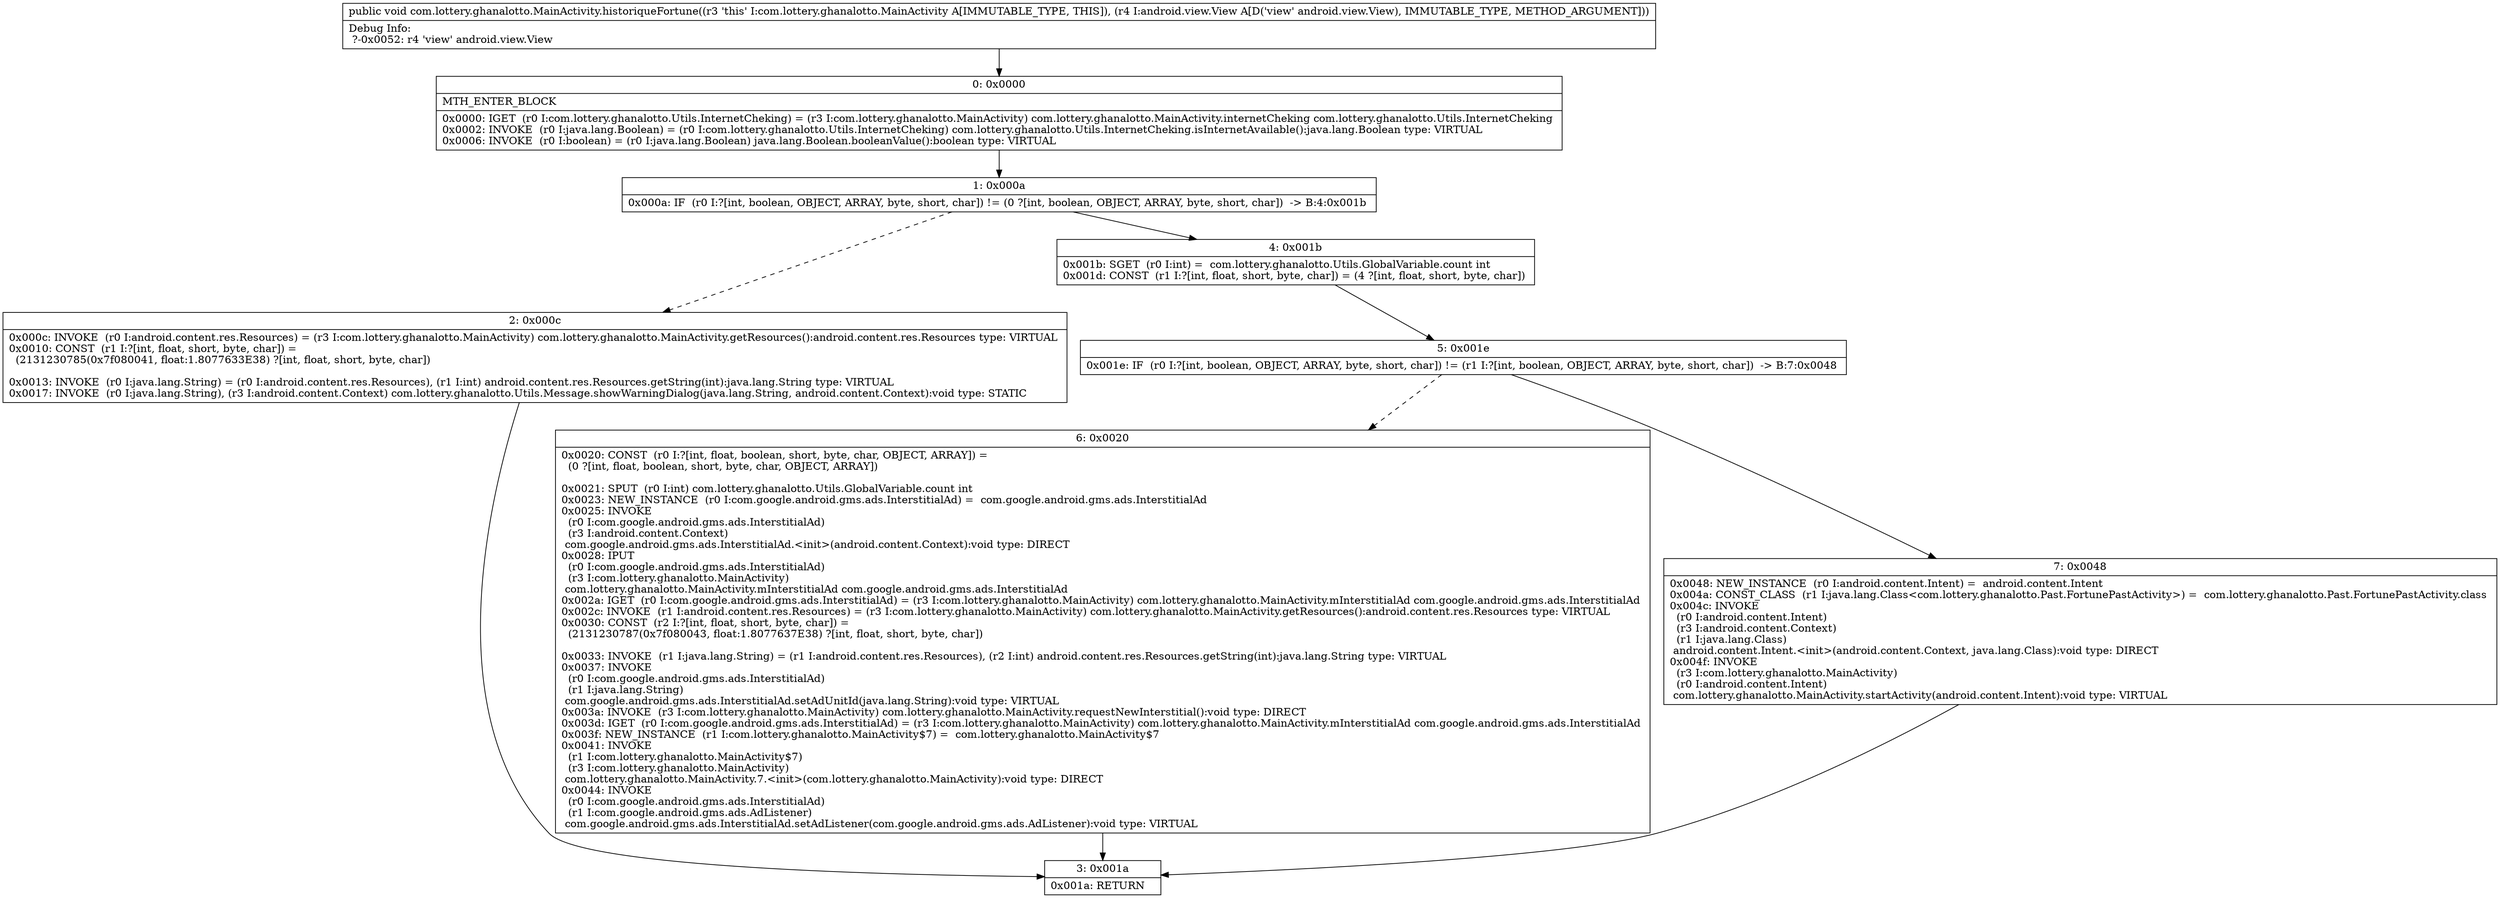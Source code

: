 digraph "CFG forcom.lottery.ghanalotto.MainActivity.historiqueFortune(Landroid\/view\/View;)V" {
Node_0 [shape=record,label="{0\:\ 0x0000|MTH_ENTER_BLOCK\l|0x0000: IGET  (r0 I:com.lottery.ghanalotto.Utils.InternetCheking) = (r3 I:com.lottery.ghanalotto.MainActivity) com.lottery.ghanalotto.MainActivity.internetCheking com.lottery.ghanalotto.Utils.InternetCheking \l0x0002: INVOKE  (r0 I:java.lang.Boolean) = (r0 I:com.lottery.ghanalotto.Utils.InternetCheking) com.lottery.ghanalotto.Utils.InternetCheking.isInternetAvailable():java.lang.Boolean type: VIRTUAL \l0x0006: INVOKE  (r0 I:boolean) = (r0 I:java.lang.Boolean) java.lang.Boolean.booleanValue():boolean type: VIRTUAL \l}"];
Node_1 [shape=record,label="{1\:\ 0x000a|0x000a: IF  (r0 I:?[int, boolean, OBJECT, ARRAY, byte, short, char]) != (0 ?[int, boolean, OBJECT, ARRAY, byte, short, char])  \-\> B:4:0x001b \l}"];
Node_2 [shape=record,label="{2\:\ 0x000c|0x000c: INVOKE  (r0 I:android.content.res.Resources) = (r3 I:com.lottery.ghanalotto.MainActivity) com.lottery.ghanalotto.MainActivity.getResources():android.content.res.Resources type: VIRTUAL \l0x0010: CONST  (r1 I:?[int, float, short, byte, char]) = \l  (2131230785(0x7f080041, float:1.8077633E38) ?[int, float, short, byte, char])\l \l0x0013: INVOKE  (r0 I:java.lang.String) = (r0 I:android.content.res.Resources), (r1 I:int) android.content.res.Resources.getString(int):java.lang.String type: VIRTUAL \l0x0017: INVOKE  (r0 I:java.lang.String), (r3 I:android.content.Context) com.lottery.ghanalotto.Utils.Message.showWarningDialog(java.lang.String, android.content.Context):void type: STATIC \l}"];
Node_3 [shape=record,label="{3\:\ 0x001a|0x001a: RETURN   \l}"];
Node_4 [shape=record,label="{4\:\ 0x001b|0x001b: SGET  (r0 I:int) =  com.lottery.ghanalotto.Utils.GlobalVariable.count int \l0x001d: CONST  (r1 I:?[int, float, short, byte, char]) = (4 ?[int, float, short, byte, char]) \l}"];
Node_5 [shape=record,label="{5\:\ 0x001e|0x001e: IF  (r0 I:?[int, boolean, OBJECT, ARRAY, byte, short, char]) != (r1 I:?[int, boolean, OBJECT, ARRAY, byte, short, char])  \-\> B:7:0x0048 \l}"];
Node_6 [shape=record,label="{6\:\ 0x0020|0x0020: CONST  (r0 I:?[int, float, boolean, short, byte, char, OBJECT, ARRAY]) = \l  (0 ?[int, float, boolean, short, byte, char, OBJECT, ARRAY])\l \l0x0021: SPUT  (r0 I:int) com.lottery.ghanalotto.Utils.GlobalVariable.count int \l0x0023: NEW_INSTANCE  (r0 I:com.google.android.gms.ads.InterstitialAd) =  com.google.android.gms.ads.InterstitialAd \l0x0025: INVOKE  \l  (r0 I:com.google.android.gms.ads.InterstitialAd)\l  (r3 I:android.content.Context)\l com.google.android.gms.ads.InterstitialAd.\<init\>(android.content.Context):void type: DIRECT \l0x0028: IPUT  \l  (r0 I:com.google.android.gms.ads.InterstitialAd)\l  (r3 I:com.lottery.ghanalotto.MainActivity)\l com.lottery.ghanalotto.MainActivity.mInterstitialAd com.google.android.gms.ads.InterstitialAd \l0x002a: IGET  (r0 I:com.google.android.gms.ads.InterstitialAd) = (r3 I:com.lottery.ghanalotto.MainActivity) com.lottery.ghanalotto.MainActivity.mInterstitialAd com.google.android.gms.ads.InterstitialAd \l0x002c: INVOKE  (r1 I:android.content.res.Resources) = (r3 I:com.lottery.ghanalotto.MainActivity) com.lottery.ghanalotto.MainActivity.getResources():android.content.res.Resources type: VIRTUAL \l0x0030: CONST  (r2 I:?[int, float, short, byte, char]) = \l  (2131230787(0x7f080043, float:1.8077637E38) ?[int, float, short, byte, char])\l \l0x0033: INVOKE  (r1 I:java.lang.String) = (r1 I:android.content.res.Resources), (r2 I:int) android.content.res.Resources.getString(int):java.lang.String type: VIRTUAL \l0x0037: INVOKE  \l  (r0 I:com.google.android.gms.ads.InterstitialAd)\l  (r1 I:java.lang.String)\l com.google.android.gms.ads.InterstitialAd.setAdUnitId(java.lang.String):void type: VIRTUAL \l0x003a: INVOKE  (r3 I:com.lottery.ghanalotto.MainActivity) com.lottery.ghanalotto.MainActivity.requestNewInterstitial():void type: DIRECT \l0x003d: IGET  (r0 I:com.google.android.gms.ads.InterstitialAd) = (r3 I:com.lottery.ghanalotto.MainActivity) com.lottery.ghanalotto.MainActivity.mInterstitialAd com.google.android.gms.ads.InterstitialAd \l0x003f: NEW_INSTANCE  (r1 I:com.lottery.ghanalotto.MainActivity$7) =  com.lottery.ghanalotto.MainActivity$7 \l0x0041: INVOKE  \l  (r1 I:com.lottery.ghanalotto.MainActivity$7)\l  (r3 I:com.lottery.ghanalotto.MainActivity)\l com.lottery.ghanalotto.MainActivity.7.\<init\>(com.lottery.ghanalotto.MainActivity):void type: DIRECT \l0x0044: INVOKE  \l  (r0 I:com.google.android.gms.ads.InterstitialAd)\l  (r1 I:com.google.android.gms.ads.AdListener)\l com.google.android.gms.ads.InterstitialAd.setAdListener(com.google.android.gms.ads.AdListener):void type: VIRTUAL \l}"];
Node_7 [shape=record,label="{7\:\ 0x0048|0x0048: NEW_INSTANCE  (r0 I:android.content.Intent) =  android.content.Intent \l0x004a: CONST_CLASS  (r1 I:java.lang.Class\<com.lottery.ghanalotto.Past.FortunePastActivity\>) =  com.lottery.ghanalotto.Past.FortunePastActivity.class \l0x004c: INVOKE  \l  (r0 I:android.content.Intent)\l  (r3 I:android.content.Context)\l  (r1 I:java.lang.Class)\l android.content.Intent.\<init\>(android.content.Context, java.lang.Class):void type: DIRECT \l0x004f: INVOKE  \l  (r3 I:com.lottery.ghanalotto.MainActivity)\l  (r0 I:android.content.Intent)\l com.lottery.ghanalotto.MainActivity.startActivity(android.content.Intent):void type: VIRTUAL \l}"];
MethodNode[shape=record,label="{public void com.lottery.ghanalotto.MainActivity.historiqueFortune((r3 'this' I:com.lottery.ghanalotto.MainActivity A[IMMUTABLE_TYPE, THIS]), (r4 I:android.view.View A[D('view' android.view.View), IMMUTABLE_TYPE, METHOD_ARGUMENT]))  | Debug Info:\l  ?\-0x0052: r4 'view' android.view.View\l}"];
MethodNode -> Node_0;
Node_0 -> Node_1;
Node_1 -> Node_2[style=dashed];
Node_1 -> Node_4;
Node_2 -> Node_3;
Node_4 -> Node_5;
Node_5 -> Node_6[style=dashed];
Node_5 -> Node_7;
Node_6 -> Node_3;
Node_7 -> Node_3;
}

